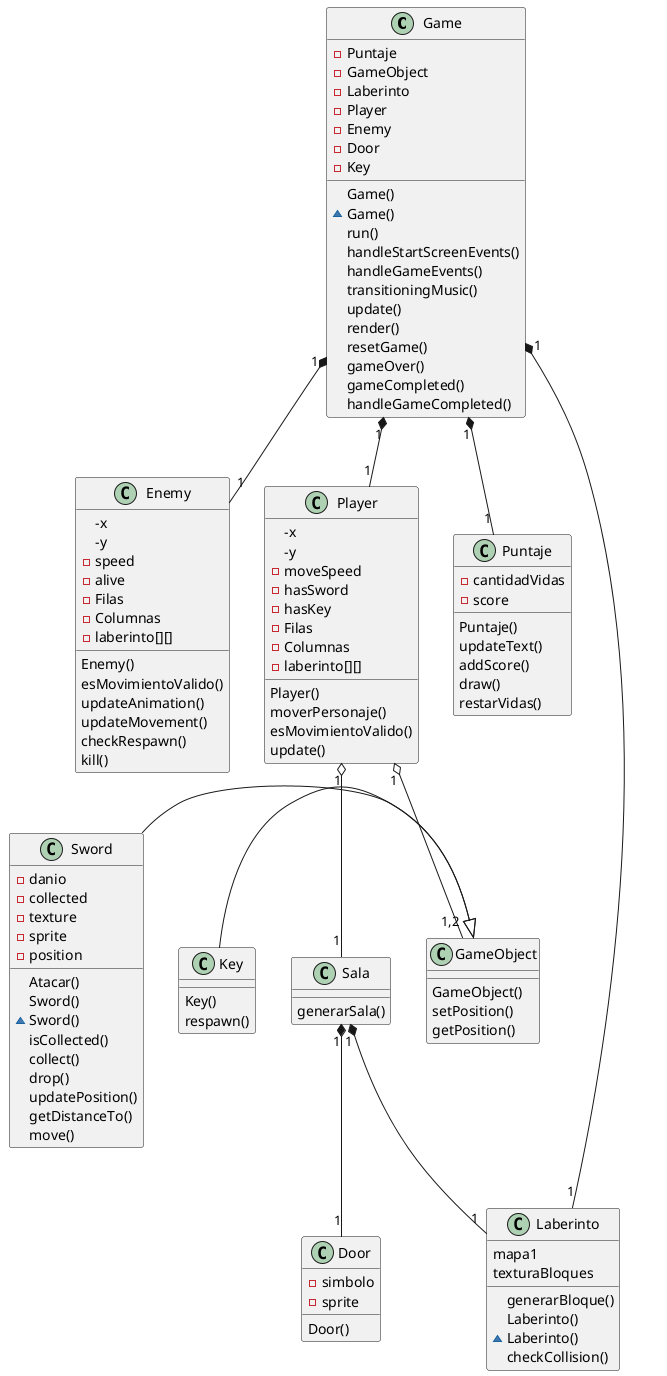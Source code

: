 @startuml Adventure

class Game
{
    Game()
    ~Game()
    run()
    handleStartScreenEvents()
    handleGameEvents()
    transitioningMusic()
    update()
    render()
    resetGame()
    gameOver()
    gameCompleted()
    handleGameCompleted()
    -Puntaje
    -GameObject
    -Laberinto
    -Player
    -Enemy
    -Door
    -Key

}
class Enemy
{
    -x
    -y
    -speed
    -alive
    -Filas
    -Columnas
    -laberinto[][]
    Enemy()
    esMovimientoValido()
    updateAnimation()
    updateMovement()
    checkRespawn()
    kill()
   
}
class Player
{
    -x
    -y
    -moveSpeed
    -hasSword
    -hasKey
    -Filas
    -Columnas
    -laberinto[][]
    Player()
    moverPersonaje()
    esMovimientoValido()
    update()
}
class Puntaje
{
    -cantidadVidas
    -score
    Puntaje()
    updateText()
    addScore()
    draw()
    restarVidas()
}
class GameObject
{
    GameObject()
    setPosition()
    getPosition()
}

class Key
{
    Key()
    respawn()
   
}
class Sword
{
    Atacar()
    -danio
    -collected
    -texture
    -sprite
    -position
    Sword()
    ~Sword()
    isCollected()
    collect()
    drop()
    updatePosition()
    getDistanceTo()
    move()
}

class Door 
{
    -simbolo
    -sprite
    Door()
}

class Sala
{
    generarSala()
}

class Laberinto
{
    mapa1
    texturaBloques
    generarBloque()
    Laberinto()
    ~Laberinto()
    checkCollision()
}


Key -|> GameObject
Sword -|> GameObject

Player "1" o-- "1,2" GameObject

Game "1" *-- "1" Player
Game "1" *-- "1"Laberinto
Game "1" *-- "1"Enemy
Game "1" *-- "1" Puntaje
Sala "1" *-- "1"Laberinto
Player "1" o--"1"Sala
Sala "1" *-- "1" Door 

@enduml